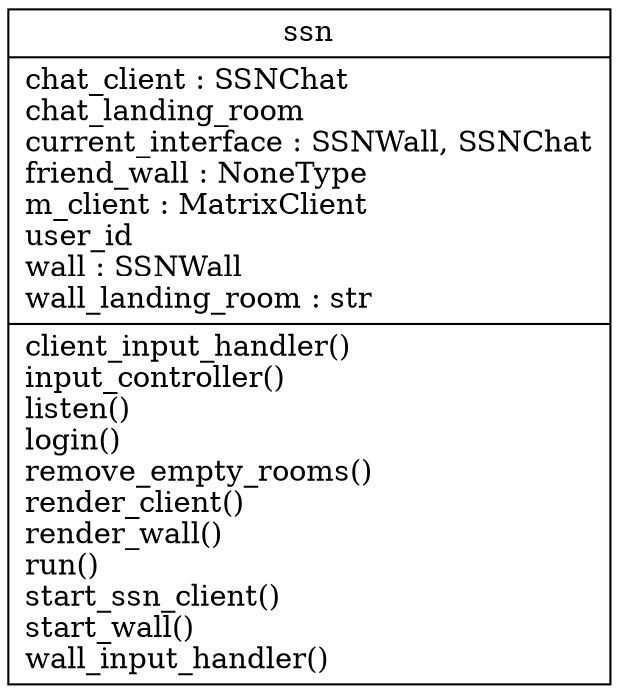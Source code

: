 digraph "classes" {
charset="utf-8"
rankdir=BT
"0" [label="{ssn|chat_client : SSNChat\lchat_landing_room\lcurrent_interface : SSNWall, SSNChat\lfriend_wall : NoneType\lm_client : MatrixClient\luser_id\lwall : SSNWall\lwall_landing_room : str\l|client_input_handler()\linput_controller()\llisten()\llogin()\lremove_empty_rooms()\lrender_client()\lrender_wall()\lrun()\lstart_ssn_client()\lstart_wall()\lwall_input_handler()\l}", shape="record"];
}
